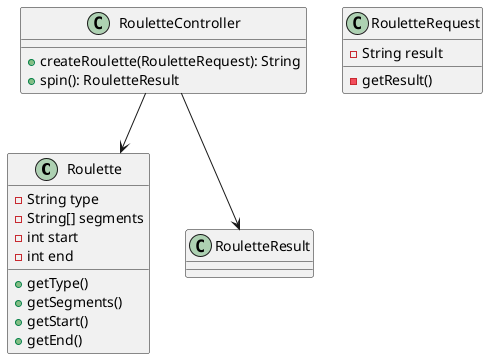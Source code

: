 @startuml class
class Roulette {
    -String type
    -String[] segments
    -int start
    -int end
    +getType()
    +getSegments()
    +getStart()
    +getEnd()

}
class RouletteController {
    +createRoulette(RouletteRequest): String
    +spin(): RouletteResult
}
class RouletteRequest {
    -String result
    -getResult()
}
RouletteController --> Roulette
RouletteController --> RouletteResult
@enduml